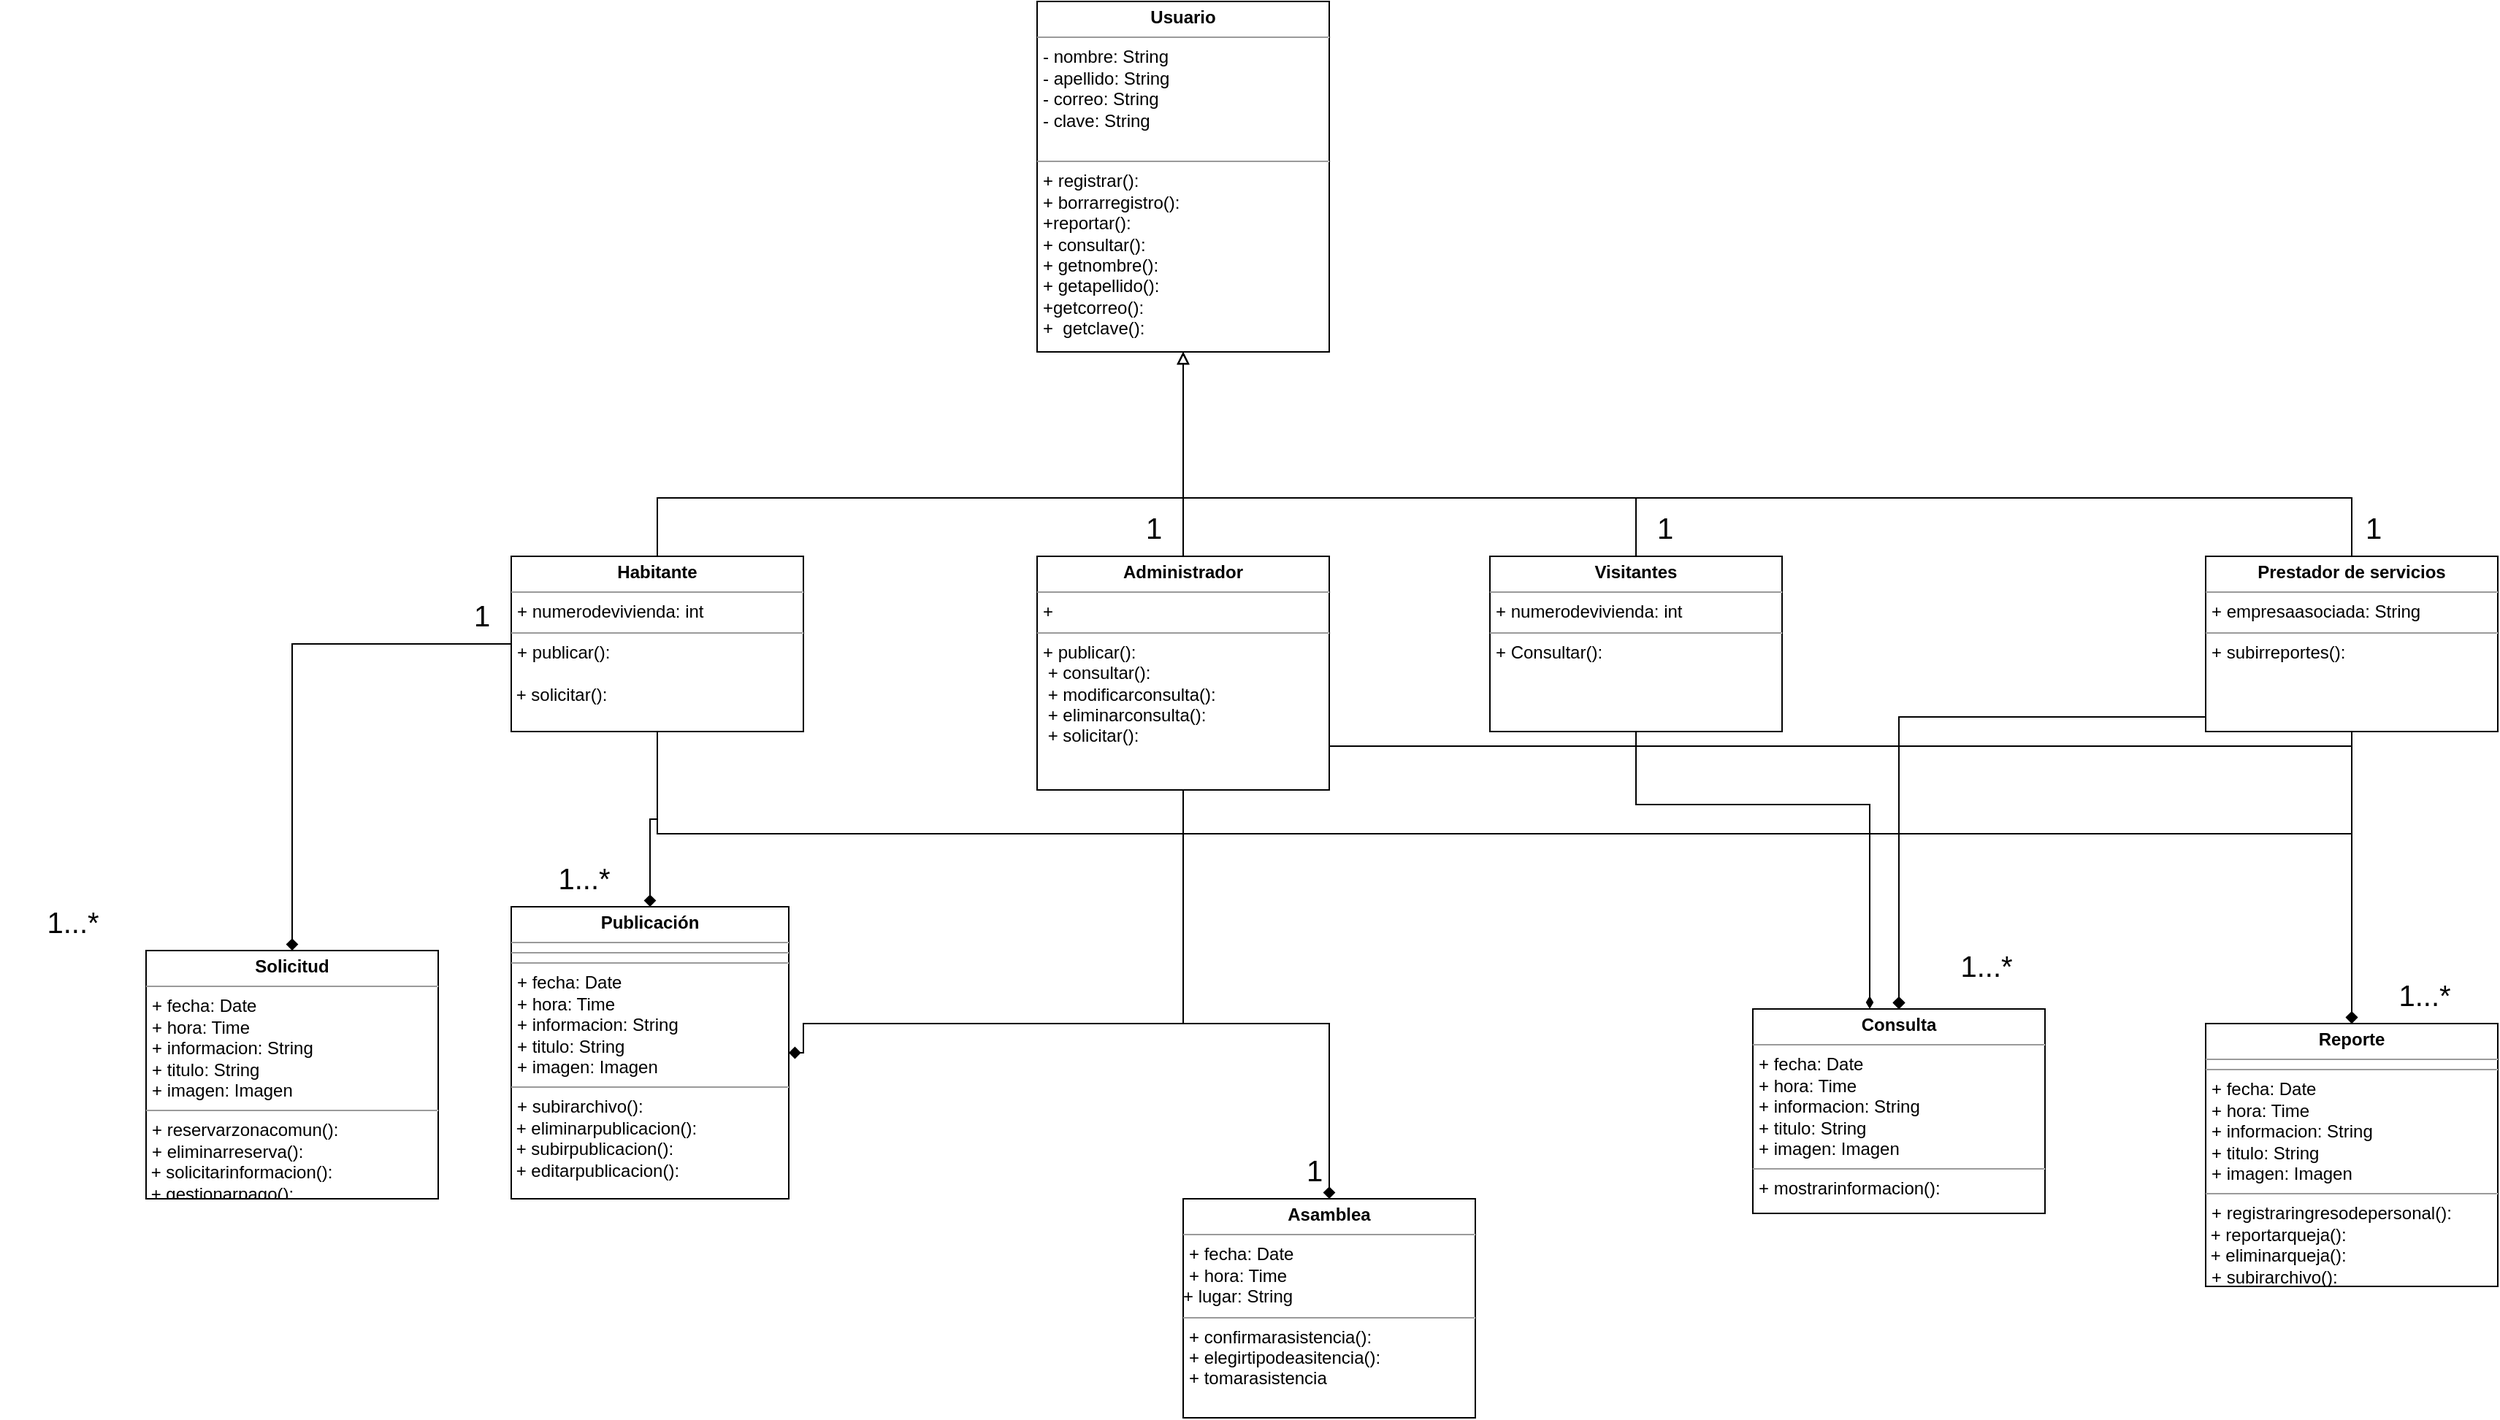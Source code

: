 <mxfile version="13.9.9" type="github">
  <diagram name="Page-1" id="c4acf3e9-155e-7222-9cf6-157b1a14988f">
    <mxGraphModel dx="1952" dy="825" grid="1" gridSize="10" guides="1" tooltips="1" connect="1" arrows="1" fold="1" page="1" pageScale="1" pageWidth="850" pageHeight="1100" background="#ffffff" math="0" shadow="0">
      <root>
        <mxCell id="0" />
        <mxCell id="1" parent="0" />
        <mxCell id="TZZ_s_8RmUdlo3WJQaKh-2" value="&lt;p style=&quot;margin: 0px ; margin-top: 4px ; text-align: center&quot;&gt;&lt;b&gt;Usuario&lt;/b&gt;&lt;/p&gt;&lt;hr size=&quot;1&quot;&gt;&lt;p style=&quot;margin: 0px ; margin-left: 4px&quot;&gt;- nombre: String&lt;/p&gt;&lt;p style=&quot;margin: 0px ; margin-left: 4px&quot;&gt;- apellido: String&lt;br&gt;&lt;/p&gt;&lt;p style=&quot;margin: 0px ; margin-left: 4px&quot;&gt;- correo: String&lt;br&gt;&lt;/p&gt;&lt;p style=&quot;margin: 0px ; margin-left: 4px&quot;&gt;- clave: String&lt;br&gt;&lt;/p&gt;&lt;p style=&quot;margin: 0px ; margin-left: 4px&quot;&gt;&lt;br&gt;&lt;/p&gt;&lt;hr size=&quot;1&quot;&gt;&lt;p style=&quot;margin: 0px ; margin-left: 4px&quot;&gt;+ registrar():&lt;/p&gt;&lt;p style=&quot;margin: 0px ; margin-left: 4px&quot;&gt;+ borrarregistro():&lt;br&gt;&lt;/p&gt;&lt;p style=&quot;margin: 0px ; margin-left: 4px&quot;&gt;+reportar():&lt;/p&gt;&lt;p style=&quot;margin: 0px ; margin-left: 4px&quot;&gt;+ consultar():&lt;br&gt;&lt;/p&gt;&lt;p style=&quot;margin: 0px ; margin-left: 4px&quot;&gt;+&amp;nbsp;&lt;span&gt;getnombre():&lt;/span&gt;&lt;/p&gt;&lt;p style=&quot;margin: 0px 0px 0px 4px&quot;&gt;+ getapellido():&amp;nbsp;&lt;br&gt;&lt;/p&gt;&lt;p style=&quot;margin: 0px 0px 0px 4px&quot;&gt;+getcorreo():&amp;nbsp;&lt;br&gt;&lt;/p&gt;&lt;p style=&quot;margin: 0px 0px 0px 4px&quot;&gt;+&amp;nbsp; getclave():&amp;nbsp;&lt;br&gt;&lt;/p&gt;&lt;p style=&quot;margin: 0px 0px 0px 4px&quot;&gt;&lt;br&gt;&lt;/p&gt;&lt;p style=&quot;margin: 0px ; margin-left: 4px&quot;&gt;&amp;nbsp;&lt;/p&gt;" style="verticalAlign=top;align=left;overflow=fill;fontSize=12;fontFamily=Helvetica;html=1;" parent="1" vertex="1">
          <mxGeometry x="360" y="460" width="200" height="240" as="geometry" />
        </mxCell>
        <mxCell id="TZZ_s_8RmUdlo3WJQaKh-12" style="edgeStyle=orthogonalEdgeStyle;rounded=0;orthogonalLoop=1;jettySize=auto;html=1;entryX=0.5;entryY=1;entryDx=0;entryDy=0;endArrow=block;endFill=0;" parent="1" source="TZZ_s_8RmUdlo3WJQaKh-3" target="TZZ_s_8RmUdlo3WJQaKh-2" edge="1">
          <mxGeometry relative="1" as="geometry">
            <Array as="points">
              <mxPoint x="100" y="800" />
              <mxPoint x="460" y="800" />
            </Array>
          </mxGeometry>
        </mxCell>
        <mxCell id="Lls3KZLfhH5Qi8oEAAgg-2" style="edgeStyle=orthogonalEdgeStyle;rounded=0;orthogonalLoop=1;jettySize=auto;html=1;endArrow=diamond;endFill=1;" parent="1" source="TZZ_s_8RmUdlo3WJQaKh-3" target="TZZ_s_8RmUdlo3WJQaKh-7" edge="1">
          <mxGeometry relative="1" as="geometry" />
        </mxCell>
        <mxCell id="Lls3KZLfhH5Qi8oEAAgg-5" style="edgeStyle=orthogonalEdgeStyle;rounded=0;orthogonalLoop=1;jettySize=auto;html=1;endArrow=diamond;endFill=1;entryX=0.5;entryY=0;entryDx=0;entryDy=0;" parent="1" source="TZZ_s_8RmUdlo3WJQaKh-3" target="TZZ_s_8RmUdlo3WJQaKh-8" edge="1">
          <mxGeometry relative="1" as="geometry">
            <mxPoint x="-250" y="1110" as="targetPoint" />
          </mxGeometry>
        </mxCell>
        <mxCell id="Lls3KZLfhH5Qi8oEAAgg-7" style="edgeStyle=orthogonalEdgeStyle;rounded=0;orthogonalLoop=1;jettySize=auto;html=1;endArrow=diamond;endFill=1;" parent="1" source="TZZ_s_8RmUdlo3WJQaKh-3" target="TZZ_s_8RmUdlo3WJQaKh-9" edge="1">
          <mxGeometry relative="1" as="geometry">
            <Array as="points">
              <mxPoint x="100" y="1030" />
              <mxPoint x="950" y="1030" />
            </Array>
          </mxGeometry>
        </mxCell>
        <mxCell id="Lls3KZLfhH5Qi8oEAAgg-12" style="edgeStyle=orthogonalEdgeStyle;rounded=0;orthogonalLoop=1;jettySize=auto;html=1;entryX=0.5;entryY=0;entryDx=0;entryDy=0;endArrow=diamond;endFill=1;" parent="1" source="TZZ_s_8RmUdlo3WJQaKh-3" target="TZZ_s_8RmUdlo3WJQaKh-10" edge="1">
          <mxGeometry relative="1" as="geometry">
            <Array as="points">
              <mxPoint x="100" y="1030" />
              <mxPoint x="1260" y="1030" />
            </Array>
          </mxGeometry>
        </mxCell>
        <mxCell id="TZZ_s_8RmUdlo3WJQaKh-3" value="&lt;p style=&quot;margin: 0px ; margin-top: 4px ; text-align: center&quot;&gt;&lt;b&gt;Habitante&lt;/b&gt;&lt;/p&gt;&lt;hr size=&quot;1&quot;&gt;&lt;p style=&quot;margin: 0px ; margin-left: 4px&quot;&gt;+ numerodevivienda: int&lt;/p&gt;&lt;hr size=&quot;1&quot;&gt;&lt;p style=&quot;margin: 0px ; margin-left: 4px&quot;&gt;+ publicar():&lt;/p&gt;&lt;br&gt;&amp;nbsp;+ solicitar():&lt;br&gt;&lt;p style=&quot;margin: 0px ; margin-left: 4px&quot;&gt;&amp;nbsp;&lt;/p&gt;" style="verticalAlign=top;align=left;overflow=fill;fontSize=12;fontFamily=Helvetica;html=1;" parent="1" vertex="1">
          <mxGeometry y="840" width="200" height="120" as="geometry" />
        </mxCell>
        <mxCell id="TZZ_s_8RmUdlo3WJQaKh-13" style="edgeStyle=orthogonalEdgeStyle;rounded=0;orthogonalLoop=1;jettySize=auto;html=1;entryX=0.5;entryY=1;entryDx=0;entryDy=0;endArrow=block;endFill=0;" parent="1" source="TZZ_s_8RmUdlo3WJQaKh-4" target="TZZ_s_8RmUdlo3WJQaKh-2" edge="1">
          <mxGeometry relative="1" as="geometry" />
        </mxCell>
        <mxCell id="Lls3KZLfhH5Qi8oEAAgg-3" style="edgeStyle=orthogonalEdgeStyle;rounded=0;orthogonalLoop=1;jettySize=auto;html=1;entryX=1;entryY=0.5;entryDx=0;entryDy=0;endArrow=diamond;endFill=1;" parent="1" source="TZZ_s_8RmUdlo3WJQaKh-4" target="TZZ_s_8RmUdlo3WJQaKh-7" edge="1">
          <mxGeometry relative="1" as="geometry">
            <Array as="points">
              <mxPoint x="460" y="1160" />
              <mxPoint x="200" y="1160" />
            </Array>
          </mxGeometry>
        </mxCell>
        <mxCell id="Lls3KZLfhH5Qi8oEAAgg-4" style="edgeStyle=orthogonalEdgeStyle;rounded=0;orthogonalLoop=1;jettySize=auto;html=1;endArrow=diamond;endFill=1;" parent="1" source="TZZ_s_8RmUdlo3WJQaKh-4" edge="1">
          <mxGeometry relative="1" as="geometry">
            <mxPoint x="560" y="1280" as="targetPoint" />
            <Array as="points">
              <mxPoint x="460" y="1160" />
              <mxPoint x="560" y="1160" />
            </Array>
          </mxGeometry>
        </mxCell>
        <mxCell id="Lls3KZLfhH5Qi8oEAAgg-9" style="edgeStyle=orthogonalEdgeStyle;rounded=0;orthogonalLoop=1;jettySize=auto;html=1;entryX=0.5;entryY=0;entryDx=0;entryDy=0;endArrow=diamond;endFill=1;" parent="1" source="TZZ_s_8RmUdlo3WJQaKh-4" target="TZZ_s_8RmUdlo3WJQaKh-9" edge="1">
          <mxGeometry relative="1" as="geometry">
            <Array as="points">
              <mxPoint x="460" y="1030" />
              <mxPoint x="950" y="1030" />
            </Array>
          </mxGeometry>
        </mxCell>
        <mxCell id="Lls3KZLfhH5Qi8oEAAgg-11" style="edgeStyle=orthogonalEdgeStyle;rounded=0;orthogonalLoop=1;jettySize=auto;html=1;entryX=0.5;entryY=0.083;entryDx=0;entryDy=0;entryPerimeter=0;endArrow=diamond;endFill=1;" parent="1" source="TZZ_s_8RmUdlo3WJQaKh-4" target="TZZ_s_8RmUdlo3WJQaKh-10" edge="1">
          <mxGeometry relative="1" as="geometry">
            <Array as="points">
              <mxPoint x="1260" y="970" />
            </Array>
          </mxGeometry>
        </mxCell>
        <mxCell id="TZZ_s_8RmUdlo3WJQaKh-4" value="&lt;p style=&quot;margin: 0px ; margin-top: 4px ; text-align: center&quot;&gt;&lt;b&gt;Administrador&lt;/b&gt;&lt;/p&gt;&lt;hr size=&quot;1&quot;&gt;&lt;p style=&quot;margin: 0px ; margin-left: 4px&quot;&gt;+&amp;nbsp;&lt;/p&gt;&lt;hr size=&quot;1&quot;&gt;&lt;p style=&quot;margin: 0px 0px 0px 4px&quot;&gt;+ publicar():&lt;/p&gt;&lt;p style=&quot;margin: 0px ; margin-left: 4px&quot;&gt;&amp;nbsp;+ consultar():&lt;/p&gt;&lt;p style=&quot;margin: 0px ; margin-left: 4px&quot;&gt;&amp;nbsp;+ modificarconsulta():&lt;/p&gt;&lt;p style=&quot;margin: 0px ; margin-left: 4px&quot;&gt;&lt;span&gt;&amp;nbsp;+ eliminarconsulta():&lt;/span&gt;&lt;/p&gt;&lt;p style=&quot;margin: 0px ; margin-left: 4px&quot;&gt;&amp;nbsp;+ solicitar():&lt;br&gt;&lt;/p&gt;" style="verticalAlign=top;align=left;overflow=fill;fontSize=12;fontFamily=Helvetica;html=1;" parent="1" vertex="1">
          <mxGeometry x="360" y="840" width="200" height="160" as="geometry" />
        </mxCell>
        <mxCell id="TZZ_s_8RmUdlo3WJQaKh-14" style="edgeStyle=orthogonalEdgeStyle;rounded=0;orthogonalLoop=1;jettySize=auto;html=1;entryX=0.5;entryY=1;entryDx=0;entryDy=0;endArrow=block;endFill=0;" parent="1" source="TZZ_s_8RmUdlo3WJQaKh-5" target="TZZ_s_8RmUdlo3WJQaKh-2" edge="1">
          <mxGeometry relative="1" as="geometry">
            <Array as="points">
              <mxPoint x="1260" y="800" />
              <mxPoint x="460" y="800" />
            </Array>
          </mxGeometry>
        </mxCell>
        <mxCell id="Lls3KZLfhH5Qi8oEAAgg-8" style="edgeStyle=orthogonalEdgeStyle;rounded=0;orthogonalLoop=1;jettySize=auto;html=1;entryX=0.5;entryY=0;entryDx=0;entryDy=0;endArrow=diamond;endFill=1;" parent="1" source="TZZ_s_8RmUdlo3WJQaKh-5" target="TZZ_s_8RmUdlo3WJQaKh-9" edge="1">
          <mxGeometry relative="1" as="geometry">
            <Array as="points">
              <mxPoint x="950" y="950" />
            </Array>
          </mxGeometry>
        </mxCell>
        <mxCell id="Lls3KZLfhH5Qi8oEAAgg-10" style="edgeStyle=orthogonalEdgeStyle;rounded=0;orthogonalLoop=1;jettySize=auto;html=1;endArrow=diamond;endFill=1;" parent="1" source="TZZ_s_8RmUdlo3WJQaKh-5" target="TZZ_s_8RmUdlo3WJQaKh-10" edge="1">
          <mxGeometry relative="1" as="geometry" />
        </mxCell>
        <mxCell id="TZZ_s_8RmUdlo3WJQaKh-5" value="&lt;p style=&quot;margin: 0px ; margin-top: 4px ; text-align: center&quot;&gt;&lt;b&gt;Prestador de servicios&lt;/b&gt;&lt;/p&gt;&lt;hr size=&quot;1&quot;&gt;&lt;p style=&quot;margin: 0px ; margin-left: 4px&quot;&gt;+ empresaasociada: String&lt;/p&gt;&lt;hr size=&quot;1&quot;&gt;&lt;p style=&quot;margin: 0px ; margin-left: 4px&quot;&gt;+ subirreportes():&lt;/p&gt;&lt;p style=&quot;margin: 0px ; margin-left: 4px&quot;&gt;&lt;br&gt;&lt;/p&gt;" style="verticalAlign=top;align=left;overflow=fill;fontSize=12;fontFamily=Helvetica;html=1;" parent="1" vertex="1">
          <mxGeometry x="1160" y="840" width="200" height="120" as="geometry" />
        </mxCell>
        <mxCell id="TZZ_s_8RmUdlo3WJQaKh-6" value="&lt;p style=&quot;margin: 0px ; margin-top: 4px ; text-align: center&quot;&gt;&lt;b&gt;Asamblea&lt;/b&gt;&lt;/p&gt;&lt;hr size=&quot;1&quot;&gt;&lt;p style=&quot;margin: 0px ; margin-left: 4px&quot;&gt;+ fecha: Date&lt;/p&gt;&lt;p style=&quot;margin: 0px ; margin-left: 4px&quot;&gt;+ hora: Time&amp;nbsp;&lt;span&gt;&amp;nbsp;&lt;/span&gt;&lt;/p&gt;+ lugar: String&amp;nbsp;&lt;hr size=&quot;1&quot;&gt;&lt;p style=&quot;margin: 0px ; margin-left: 4px&quot;&gt;+ confirmarasistencia():&lt;/p&gt;&lt;p style=&quot;margin: 0px ; margin-left: 4px&quot;&gt;+ elegirtipodeasitencia():&lt;/p&gt;&lt;p style=&quot;margin: 0px ; margin-left: 4px&quot;&gt;+ tomarasistencia&amp;nbsp;&lt;/p&gt;" style="verticalAlign=top;align=left;overflow=fill;fontSize=12;fontFamily=Helvetica;html=1;" parent="1" vertex="1">
          <mxGeometry x="460" y="1280" width="200" height="150" as="geometry" />
        </mxCell>
        <mxCell id="TZZ_s_8RmUdlo3WJQaKh-7" value="&lt;p style=&quot;margin: 0px ; margin-top: 4px ; text-align: center&quot;&gt;&lt;b&gt;Publicación&lt;/b&gt;&lt;br&gt;&lt;/p&gt;&lt;hr size=&quot;1&quot;&gt;&lt;hr size=&quot;1&quot;&gt;&lt;hr size=&quot;1&quot;&gt;&lt;p style=&quot;margin: 0px 0px 0px 4px&quot;&gt;+ fecha: Date&lt;/p&gt;&lt;p style=&quot;margin: 0px 0px 0px 4px&quot;&gt;+ hora: Time&amp;nbsp;&amp;nbsp;&lt;/p&gt;&lt;p style=&quot;margin: 0px 0px 0px 4px&quot;&gt;+ informacion: String&lt;/p&gt;&lt;p style=&quot;margin: 0px 0px 0px 4px&quot;&gt;+ titulo: String&lt;/p&gt;&lt;p style=&quot;margin: 0px 0px 0px 4px&quot;&gt;+ imagen: Imagen&lt;/p&gt;&lt;hr size=&quot;1&quot;&gt;&lt;p style=&quot;margin: 0px ; margin-left: 4px&quot;&gt;+ subirarchivo():&lt;/p&gt;&amp;nbsp;+ eliminarpublicacion():&lt;br&gt;&amp;nbsp;+ subirpublicacion():&lt;br&gt;&amp;nbsp;+ editarpublicacion():&lt;br&gt;&lt;p style=&quot;margin: 0px ; margin-left: 4px&quot;&gt;&amp;nbsp;&lt;/p&gt;" style="verticalAlign=top;align=left;overflow=fill;fontSize=12;fontFamily=Helvetica;html=1;" parent="1" vertex="1">
          <mxGeometry y="1080" width="190" height="200" as="geometry" />
        </mxCell>
        <mxCell id="TZZ_s_8RmUdlo3WJQaKh-8" value="&lt;p style=&quot;margin: 0px ; margin-top: 4px ; text-align: center&quot;&gt;&lt;b&gt;Solicitud&lt;/b&gt;&lt;/p&gt;&lt;hr size=&quot;1&quot;&gt;&lt;p style=&quot;margin: 0px 0px 0px 4px&quot;&gt;+ fecha: Date&lt;/p&gt;&lt;p style=&quot;margin: 0px 0px 0px 4px&quot;&gt;+ hora: Time&amp;nbsp;&amp;nbsp;&lt;/p&gt;&lt;p style=&quot;margin: 0px 0px 0px 4px&quot;&gt;+ informacion: String&lt;/p&gt;&lt;p style=&quot;margin: 0px 0px 0px 4px&quot;&gt;+ titulo: String&lt;/p&gt;&lt;p style=&quot;margin: 0px 0px 0px 4px&quot;&gt;+ imagen: Imagen&lt;/p&gt;&lt;hr size=&quot;1&quot;&gt;&lt;p style=&quot;margin: 0px ; margin-left: 4px&quot;&gt;+ reservarzonacomun():&lt;/p&gt;&lt;p style=&quot;margin: 0px ; margin-left: 4px&quot;&gt;&lt;span&gt;+ eliminarreserva():&lt;/span&gt;&lt;/p&gt;&amp;nbsp;+ solicitarinformacion():&lt;br&gt;&amp;nbsp;+ gestionarpago():&amp;nbsp;" style="verticalAlign=top;align=left;overflow=fill;fontSize=12;fontFamily=Helvetica;html=1;" parent="1" vertex="1">
          <mxGeometry x="-250" y="1110" width="200" height="170" as="geometry" />
        </mxCell>
        <mxCell id="TZZ_s_8RmUdlo3WJQaKh-9" value="&lt;p style=&quot;margin: 0px ; margin-top: 4px ; text-align: center&quot;&gt;&lt;b&gt;Consulta&lt;br&gt;&lt;/b&gt;&lt;/p&gt;&lt;hr size=&quot;1&quot;&gt;&lt;p style=&quot;margin: 0px 0px 0px 4px&quot;&gt;+ fecha: Date&lt;/p&gt;&lt;p style=&quot;margin: 0px 0px 0px 4px&quot;&gt;+ hora: Time&amp;nbsp;&amp;nbsp;&lt;/p&gt;&lt;p style=&quot;margin: 0px 0px 0px 4px&quot;&gt;+ informacion: String&lt;/p&gt;&lt;p style=&quot;margin: 0px 0px 0px 4px&quot;&gt;+ titulo: String&lt;/p&gt;&lt;p style=&quot;margin: 0px 0px 0px 4px&quot;&gt;+ imagen: Imagen&lt;/p&gt;&lt;hr size=&quot;1&quot;&gt;&lt;p style=&quot;margin: 0px ; margin-left: 4px&quot;&gt;+ mostrarinformacion():&amp;nbsp;&lt;/p&gt;" style="verticalAlign=top;align=left;overflow=fill;fontSize=12;fontFamily=Helvetica;html=1;" parent="1" vertex="1">
          <mxGeometry x="850" y="1150" width="200" height="140" as="geometry" />
        </mxCell>
        <mxCell id="TZZ_s_8RmUdlo3WJQaKh-10" value="&lt;p style=&quot;margin: 0px ; margin-top: 4px ; text-align: center&quot;&gt;&lt;b&gt;Reporte&lt;/b&gt;&lt;/p&gt;&lt;hr size=&quot;1&quot;&gt;&lt;hr size=&quot;1&quot;&gt;&lt;p style=&quot;margin: 0px 0px 0px 4px&quot;&gt;+ fecha: Date&lt;/p&gt;&lt;p style=&quot;margin: 0px 0px 0px 4px&quot;&gt;+ hora: Time&amp;nbsp;&amp;nbsp;&lt;/p&gt;&lt;p style=&quot;margin: 0px 0px 0px 4px&quot;&gt;+ informacion: String&lt;/p&gt;&lt;p style=&quot;margin: 0px 0px 0px 4px&quot;&gt;+ titulo: String&lt;/p&gt;&lt;p style=&quot;margin: 0px 0px 0px 4px&quot;&gt;+ imagen: Imagen&lt;/p&gt;&lt;hr size=&quot;1&quot;&gt;&lt;p style=&quot;margin: 0px ; margin-left: 4px&quot;&gt;+ registraringresodepersonal():&lt;/p&gt;&amp;nbsp;+ reportarqueja():&lt;br&gt;&amp;nbsp;+ eliminarqueja():&lt;br&gt;&lt;p style=&quot;margin: 0px ; margin-left: 4px&quot;&gt;&lt;span&gt;+ subirarchivo():&lt;/span&gt;&lt;/p&gt;" style="verticalAlign=top;align=left;overflow=fill;fontSize=12;fontFamily=Helvetica;html=1;" parent="1" vertex="1">
          <mxGeometry x="1160" y="1160" width="200" height="180" as="geometry" />
        </mxCell>
        <mxCell id="CjKl86VMShDZDCNkjfNR-4" style="edgeStyle=orthogonalEdgeStyle;rounded=0;orthogonalLoop=1;jettySize=auto;html=1;exitX=0.5;exitY=1;exitDx=0;exitDy=0;endArrow=diamondThin;endFill=1;" parent="1" source="CjKl86VMShDZDCNkjfNR-1" target="TZZ_s_8RmUdlo3WJQaKh-9" edge="1">
          <mxGeometry relative="1" as="geometry">
            <Array as="points">
              <mxPoint x="770" y="1010" />
              <mxPoint x="930" y="1010" />
            </Array>
          </mxGeometry>
        </mxCell>
        <mxCell id="CjKl86VMShDZDCNkjfNR-1" value="&lt;p style=&quot;margin: 0px ; margin-top: 4px ; text-align: center&quot;&gt;&lt;b&gt;Visitantes&lt;/b&gt;&lt;/p&gt;&lt;hr size=&quot;1&quot;&gt;&lt;p style=&quot;margin: 0px ; margin-left: 4px&quot;&gt;+ numerodevivienda: int&lt;/p&gt;&lt;hr size=&quot;1&quot;&gt;&lt;p style=&quot;margin: 0px ; margin-left: 4px&quot;&gt;+ Consultar():&lt;/p&gt;&lt;p style=&quot;margin: 0px ; margin-left: 4px&quot;&gt;&lt;br&gt;&lt;/p&gt;" style="verticalAlign=top;align=left;overflow=fill;fontSize=12;fontFamily=Helvetica;html=1;" parent="1" vertex="1">
          <mxGeometry x="670" y="840" width="200" height="120" as="geometry" />
        </mxCell>
        <mxCell id="CjKl86VMShDZDCNkjfNR-3" value="" style="endArrow=none;html=1;entryX=0.5;entryY=0;entryDx=0;entryDy=0;" parent="1" target="CjKl86VMShDZDCNkjfNR-1" edge="1">
          <mxGeometry width="50" height="50" relative="1" as="geometry">
            <mxPoint x="770" y="800" as="sourcePoint" />
            <mxPoint x="790" y="750" as="targetPoint" />
          </mxGeometry>
        </mxCell>
        <mxCell id="Y_zqYkilAoV7Fit40H-C-1" value="&lt;font style=&quot;font-size: 20px&quot;&gt;1...*&lt;/font&gt;" style="text;html=1;strokeColor=none;fillColor=none;align=center;verticalAlign=middle;whiteSpace=wrap;rounded=0;" parent="1" vertex="1">
          <mxGeometry x="-350" y="1070" width="100" height="40" as="geometry" />
        </mxCell>
        <mxCell id="Y_zqYkilAoV7Fit40H-C-2" value="&lt;font style=&quot;font-size: 20px&quot;&gt;1...*&lt;/font&gt;" style="text;html=1;strokeColor=none;fillColor=none;align=center;verticalAlign=middle;whiteSpace=wrap;rounded=0;" parent="1" vertex="1">
          <mxGeometry y="1040" width="100" height="40" as="geometry" />
        </mxCell>
        <mxCell id="Y_zqYkilAoV7Fit40H-C-3" value="&lt;font style=&quot;font-size: 20px&quot;&gt;1...*&lt;/font&gt;" style="text;html=1;strokeColor=none;fillColor=none;align=center;verticalAlign=middle;whiteSpace=wrap;rounded=0;" parent="1" vertex="1">
          <mxGeometry x="960" y="1100" width="100" height="40" as="geometry" />
        </mxCell>
        <mxCell id="Y_zqYkilAoV7Fit40H-C-4" value="&lt;font style=&quot;font-size: 20px&quot;&gt;1...*&lt;/font&gt;" style="text;html=1;strokeColor=none;fillColor=none;align=center;verticalAlign=middle;whiteSpace=wrap;rounded=0;" parent="1" vertex="1">
          <mxGeometry x="1260" y="1120" width="100" height="40" as="geometry" />
        </mxCell>
        <mxCell id="Y_zqYkilAoV7Fit40H-C-5" value="&lt;font style=&quot;font-size: 20px&quot;&gt;1&lt;/font&gt;" style="text;html=1;strokeColor=none;fillColor=none;align=center;verticalAlign=middle;whiteSpace=wrap;rounded=0;" parent="1" vertex="1">
          <mxGeometry x="-70" y="860" width="100" height="40" as="geometry" />
        </mxCell>
        <mxCell id="Y_zqYkilAoV7Fit40H-C-6" value="&lt;font style=&quot;font-size: 20px&quot;&gt;1&lt;/font&gt;" style="text;html=1;strokeColor=none;fillColor=none;align=center;verticalAlign=middle;whiteSpace=wrap;rounded=0;" parent="1" vertex="1">
          <mxGeometry x="390" y="800" width="100" height="40" as="geometry" />
        </mxCell>
        <mxCell id="Y_zqYkilAoV7Fit40H-C-7" value="&lt;font style=&quot;font-size: 20px&quot;&gt;1&lt;/font&gt;" style="text;html=1;strokeColor=none;fillColor=none;align=center;verticalAlign=middle;whiteSpace=wrap;rounded=0;" parent="1" vertex="1">
          <mxGeometry x="740" y="800" width="100" height="40" as="geometry" />
        </mxCell>
        <mxCell id="Y_zqYkilAoV7Fit40H-C-8" value="&lt;font style=&quot;font-size: 20px&quot;&gt;1&lt;/font&gt;" style="text;html=1;strokeColor=none;fillColor=none;align=center;verticalAlign=middle;whiteSpace=wrap;rounded=0;" parent="1" vertex="1">
          <mxGeometry x="500" y="1240" width="100" height="40" as="geometry" />
        </mxCell>
        <mxCell id="Y_zqYkilAoV7Fit40H-C-9" value="&lt;font style=&quot;font-size: 20px&quot;&gt;1&lt;/font&gt;" style="text;html=1;strokeColor=none;fillColor=none;align=center;verticalAlign=middle;whiteSpace=wrap;rounded=0;" parent="1" vertex="1">
          <mxGeometry x="1225" y="800" width="100" height="40" as="geometry" />
        </mxCell>
      </root>
    </mxGraphModel>
  </diagram>
</mxfile>
